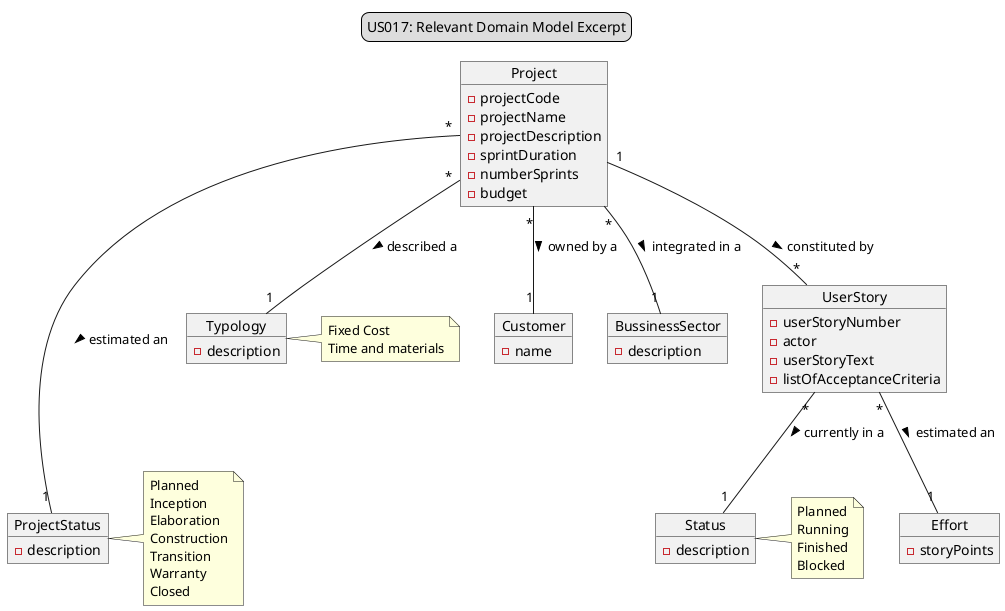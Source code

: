 @startuml

legend top
US017: Relevant Domain Model Excerpt
end legend

Object "Project" as Project {
-projectCode
-projectName
-projectDescription
-sprintDuration
-numberSprints
-budget
}

Object "Customer" as Customer {
-name
}

Object "BussinessSector" as BussinessSector {
-description
}

Object "Typology" as Typology {
-description
}

Object "ProjectStatus" as ProjectStatus {
-description
}

Object "Status" as Status {
-description
}

Object "UserStory" as UserStory {
-userStoryNumber
-actor
-userStoryText
-listOfAcceptanceCriteria
}

Object "Effort" as Effort {
-storyPoints
}

Project "*" -- "1" Customer : owned by a  >
Project "*" -- "1" BussinessSector : integrated in a  >
Project "*" -- "1" Typology : described a  >
Project "*" --- "1" ProjectStatus : estimated an  >
Project "1" -- "*" UserStory : constituted by >
UserStory "*" -- "1" Status : currently in a  >
UserStory "*" -- "1" Effort : estimated an  >

note right of ProjectStatus
    Planned
    Inception
    Elaboration
    Construction
    Transition
    Warranty
    Closed
end note

note right of Status
    Planned
    Running
    Finished
    Blocked
end note

note right of Typology
    Fixed Cost
    Time and materials
end note

@enduml